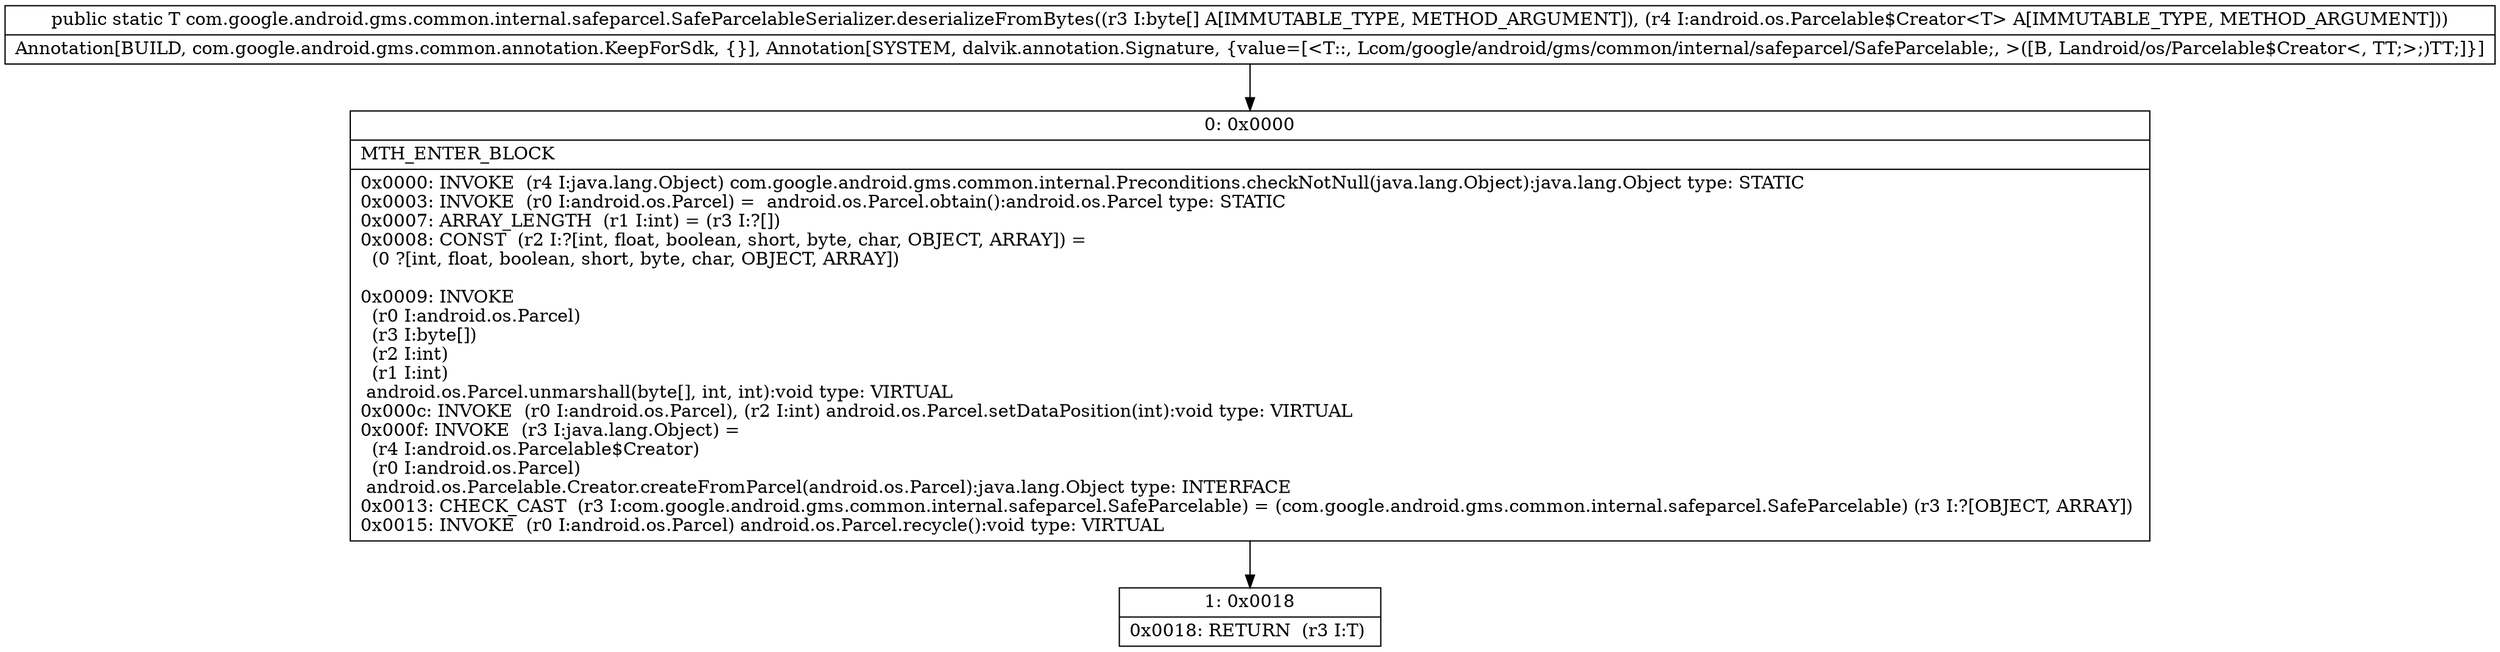 digraph "CFG forcom.google.android.gms.common.internal.safeparcel.SafeParcelableSerializer.deserializeFromBytes([BLandroid\/os\/Parcelable$Creator;)Lcom\/google\/android\/gms\/common\/internal\/safeparcel\/SafeParcelable;" {
Node_0 [shape=record,label="{0\:\ 0x0000|MTH_ENTER_BLOCK\l|0x0000: INVOKE  (r4 I:java.lang.Object) com.google.android.gms.common.internal.Preconditions.checkNotNull(java.lang.Object):java.lang.Object type: STATIC \l0x0003: INVOKE  (r0 I:android.os.Parcel) =  android.os.Parcel.obtain():android.os.Parcel type: STATIC \l0x0007: ARRAY_LENGTH  (r1 I:int) = (r3 I:?[]) \l0x0008: CONST  (r2 I:?[int, float, boolean, short, byte, char, OBJECT, ARRAY]) = \l  (0 ?[int, float, boolean, short, byte, char, OBJECT, ARRAY])\l \l0x0009: INVOKE  \l  (r0 I:android.os.Parcel)\l  (r3 I:byte[])\l  (r2 I:int)\l  (r1 I:int)\l android.os.Parcel.unmarshall(byte[], int, int):void type: VIRTUAL \l0x000c: INVOKE  (r0 I:android.os.Parcel), (r2 I:int) android.os.Parcel.setDataPosition(int):void type: VIRTUAL \l0x000f: INVOKE  (r3 I:java.lang.Object) = \l  (r4 I:android.os.Parcelable$Creator)\l  (r0 I:android.os.Parcel)\l android.os.Parcelable.Creator.createFromParcel(android.os.Parcel):java.lang.Object type: INTERFACE \l0x0013: CHECK_CAST  (r3 I:com.google.android.gms.common.internal.safeparcel.SafeParcelable) = (com.google.android.gms.common.internal.safeparcel.SafeParcelable) (r3 I:?[OBJECT, ARRAY]) \l0x0015: INVOKE  (r0 I:android.os.Parcel) android.os.Parcel.recycle():void type: VIRTUAL \l}"];
Node_1 [shape=record,label="{1\:\ 0x0018|0x0018: RETURN  (r3 I:T) \l}"];
MethodNode[shape=record,label="{public static T com.google.android.gms.common.internal.safeparcel.SafeParcelableSerializer.deserializeFromBytes((r3 I:byte[] A[IMMUTABLE_TYPE, METHOD_ARGUMENT]), (r4 I:android.os.Parcelable$Creator\<T\> A[IMMUTABLE_TYPE, METHOD_ARGUMENT]))  | Annotation[BUILD, com.google.android.gms.common.annotation.KeepForSdk, \{\}], Annotation[SYSTEM, dalvik.annotation.Signature, \{value=[\<T::, Lcom\/google\/android\/gms\/common\/internal\/safeparcel\/SafeParcelable;, \>([B, Landroid\/os\/Parcelable$Creator\<, TT;\>;)TT;]\}]\l}"];
MethodNode -> Node_0;
Node_0 -> Node_1;
}

